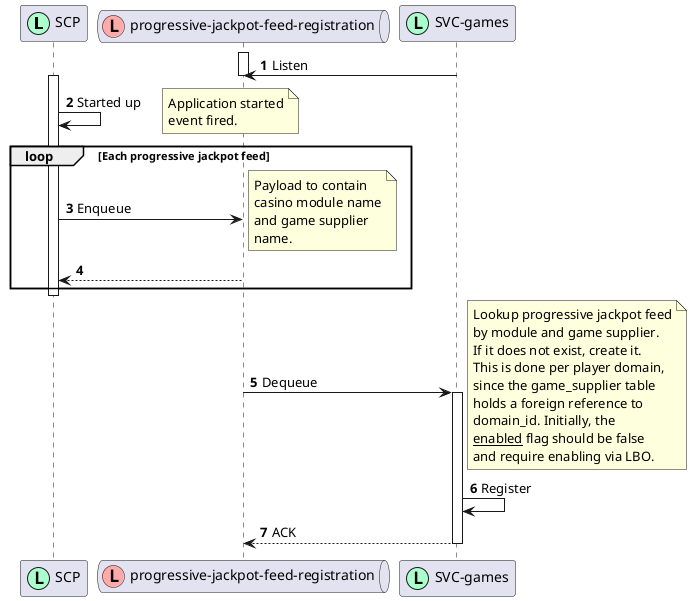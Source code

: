 [plantuml]
----
@startuml

!define p(name, alias) participant "name" as alias << (L,#AAFFCC) >>
!define qn(name, alias) queue "name" as alias << (L,#FFAAAA) >>

autonumber

p("SCP", scp)
qn("progressive-jackpot-feed-registration", jfreg)
p("SVC-games", svcgames)

activate jfreg
svcgames -> jfreg: Listen
deactivate jfreg

activate scp
scp -> scp: Started up
note right
Application started
event fired.
end note
loop Each progressive jackpot feed
scp -> jfreg: Enqueue
note right
Payload to contain
casino module name
and game supplier
name.
end note
jfreg --> scp
end
deactivate scp

jfreg -> svcgames: Dequeue
activate svcgames
note right
Lookup progressive jackpot feed
by module and game supplier.
If it does not exist, create it.
This is done per player domain,
since the game_supplier table
holds a foreign reference to
domain_id. Initially, the
__enabled__ flag should be false
and require enabling via LBO.
end note
svcgames -> svcgames: Register
svcgames --> jfreg: ACK
deactivate svcgames

@enduml
----
[plantuml]